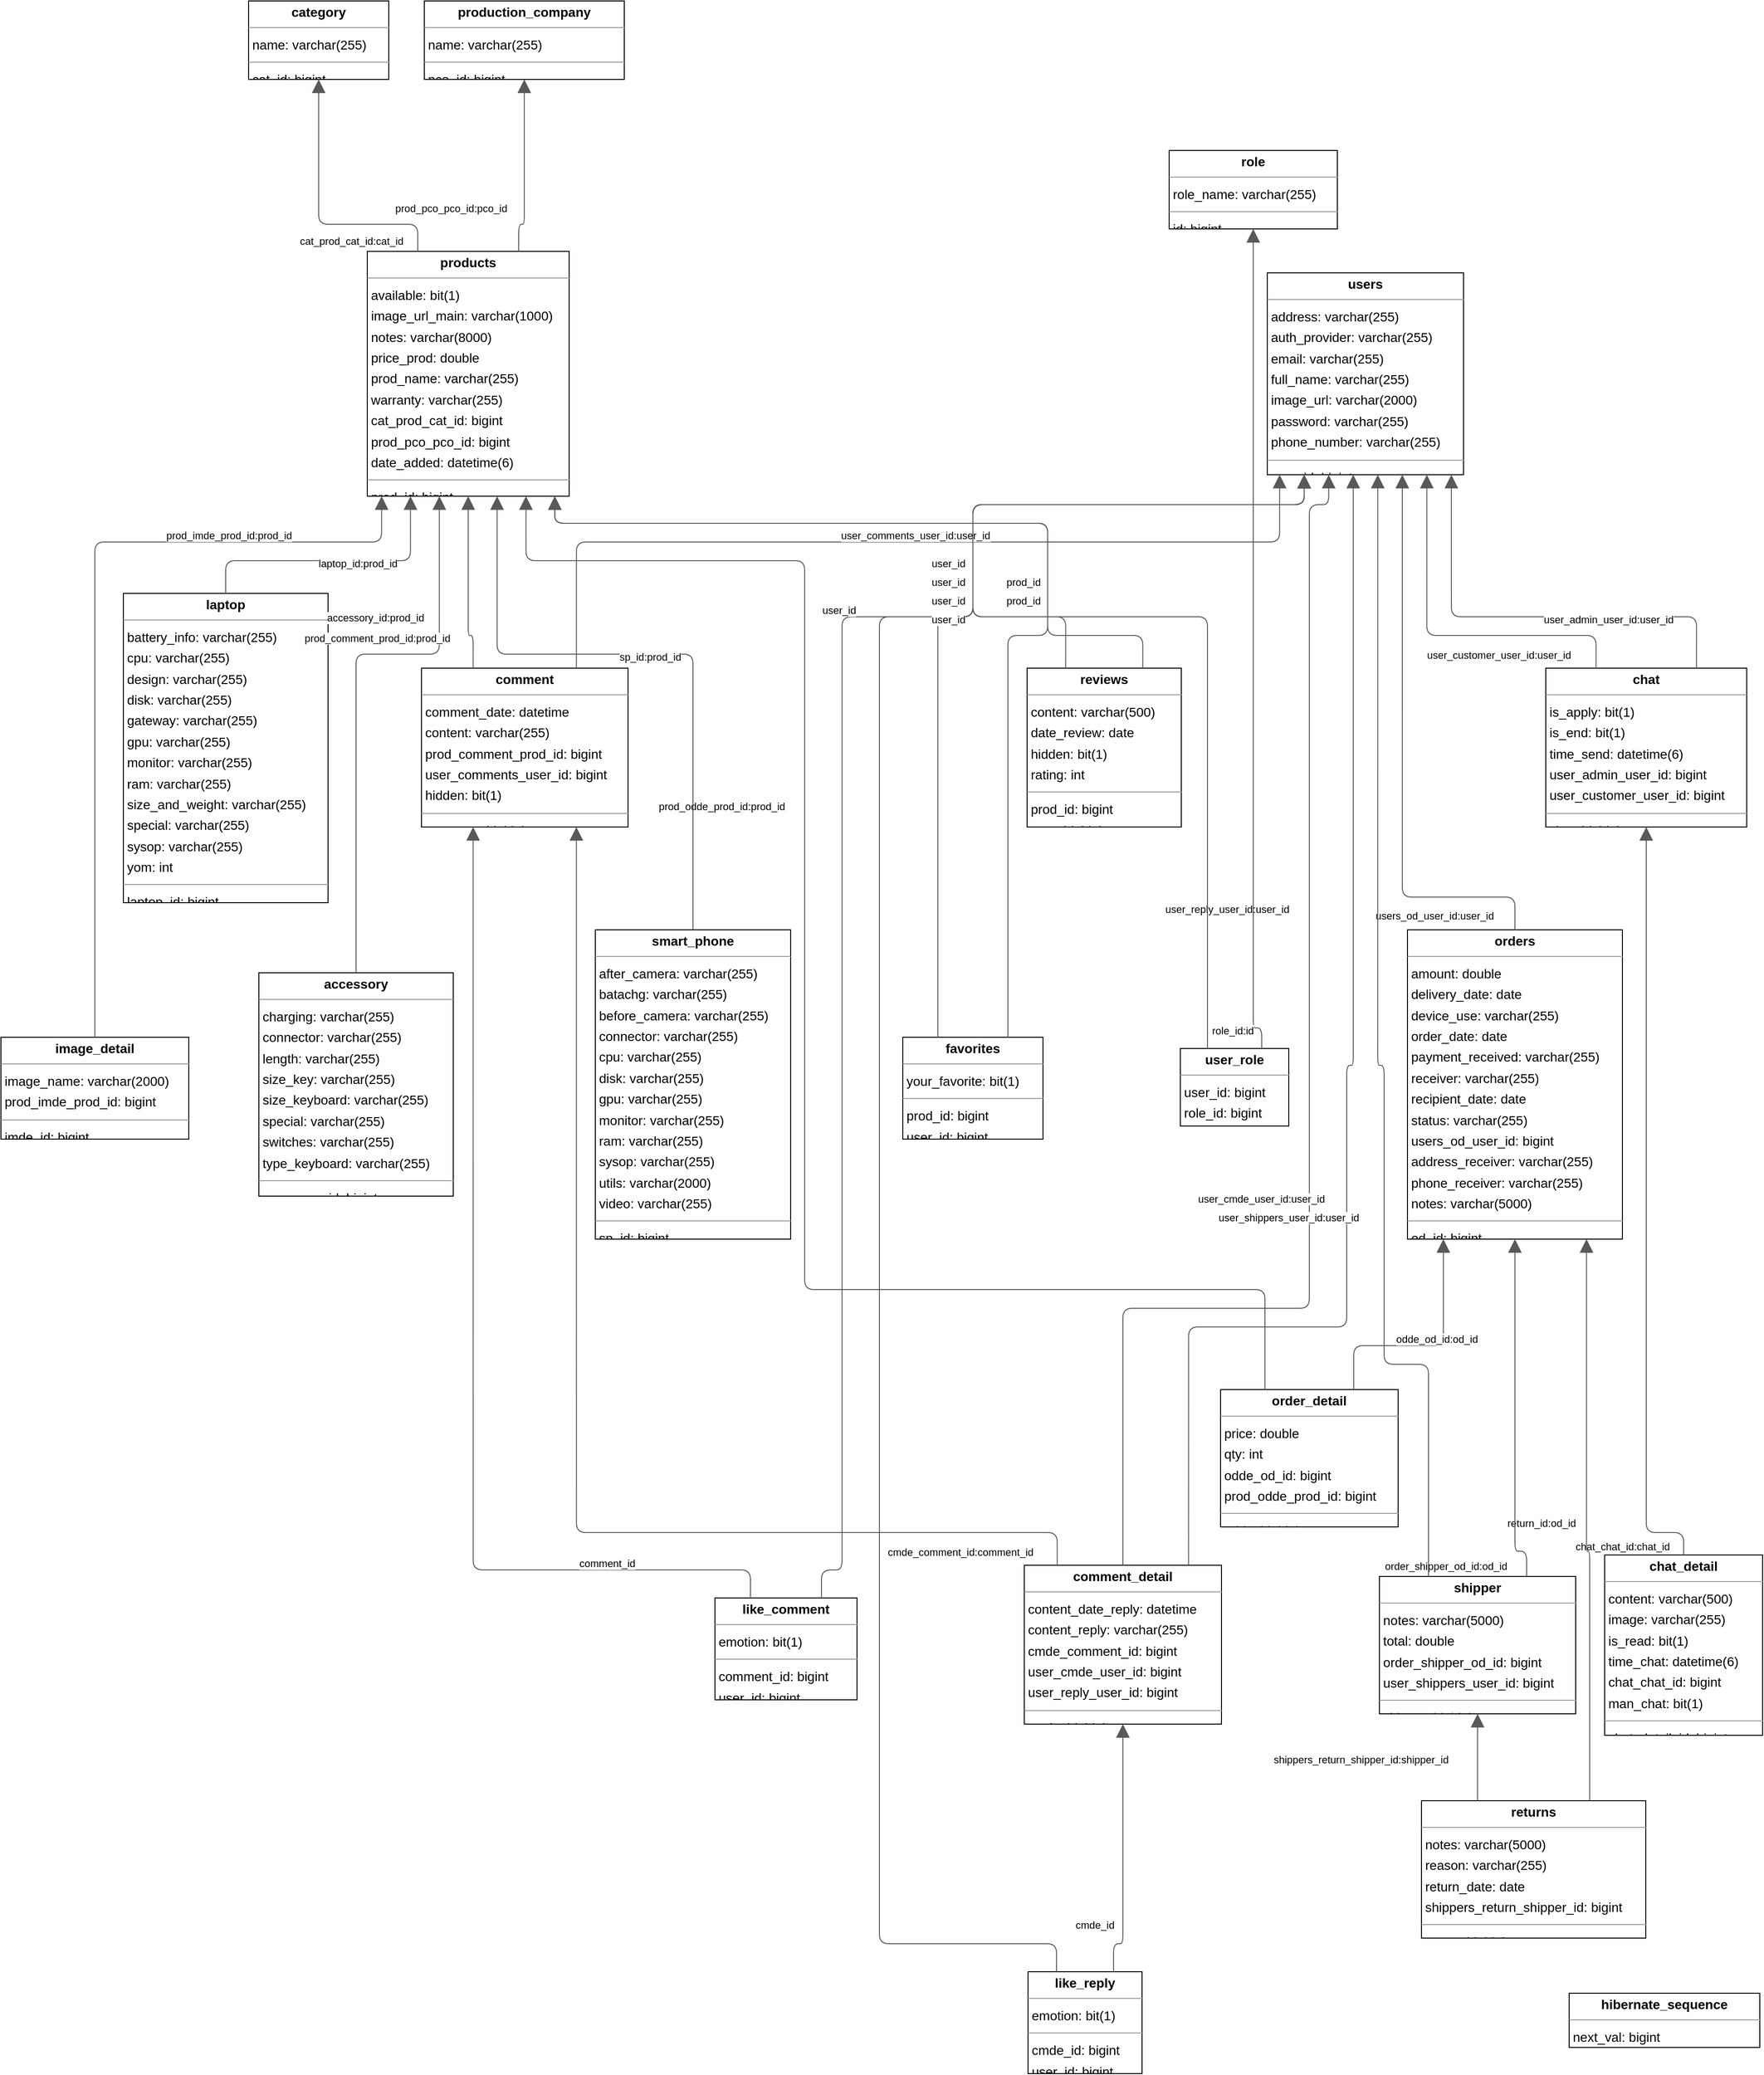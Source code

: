 <mxGraphModel dx="0" dy="0" grid="1" gridSize="10" guides="1" tooltips="1" connect="1" arrows="1" fold="1" page="0" pageScale="1" background="none" math="0" shadow="0">
  <root>
    <mxCell id="0" />
    <mxCell id="1" parent="0" />
    <mxCell id="node9" parent="1" vertex="1" value="&lt;p style=&quot;margin:0px;margin-top:4px;text-align:center;&quot;&gt;&lt;b&gt;accessory&lt;/b&gt;&lt;/p&gt;&lt;hr size=&quot;1&quot;/&gt;&lt;p style=&quot;margin:0 0 0 4px;line-height:1.6;&quot;&gt; charging: varchar(255)&lt;br/&gt; connector: varchar(255)&lt;br/&gt; length: varchar(255)&lt;br/&gt; size_key: varchar(255)&lt;br/&gt; size_keyboard: varchar(255)&lt;br/&gt; special: varchar(255)&lt;br/&gt; switches: varchar(255)&lt;br/&gt; type_keyboard: varchar(255)&lt;/p&gt;&lt;hr size=&quot;1&quot;/&gt;&lt;p style=&quot;margin:0 0 0 4px;line-height:1.6;&quot;&gt; accessory_id: bigint&lt;/p&gt;" style="verticalAlign=top;align=left;overflow=fill;fontSize=14;fontFamily=Helvetica;html=1;rounded=0;shadow=0;comic=0;labelBackgroundColor=none;strokeWidth=1;">
      <mxGeometry x="157" y="874" width="208" height="239" as="geometry" />
    </mxCell>
    <mxCell id="node10" parent="1" vertex="1" value="&lt;p style=&quot;margin:0px;margin-top:4px;text-align:center;&quot;&gt;&lt;b&gt;category&lt;/b&gt;&lt;/p&gt;&lt;hr size=&quot;1&quot;/&gt;&lt;p style=&quot;margin:0 0 0 4px;line-height:1.6;&quot;&gt; name: varchar(255)&lt;/p&gt;&lt;hr size=&quot;1&quot;/&gt;&lt;p style=&quot;margin:0 0 0 4px;line-height:1.6;&quot;&gt; cat_id: bigint&lt;/p&gt;" style="verticalAlign=top;align=left;overflow=fill;fontSize=14;fontFamily=Helvetica;html=1;rounded=0;shadow=0;comic=0;labelBackgroundColor=none;strokeWidth=1;">
      <mxGeometry x="146" y="-166" width="150" height="84" as="geometry" />
    </mxCell>
    <mxCell id="node7" parent="1" vertex="1" value="&lt;p style=&quot;margin:0px;margin-top:4px;text-align:center;&quot;&gt;&lt;b&gt;chat&lt;/b&gt;&lt;/p&gt;&lt;hr size=&quot;1&quot;/&gt;&lt;p style=&quot;margin:0 0 0 4px;line-height:1.6;&quot;&gt; is_apply: bit(1)&lt;br/&gt; is_end: bit(1)&lt;br/&gt; time_send: datetime(6)&lt;br/&gt; user_admin_user_id: bigint&lt;br/&gt; user_customer_user_id: bigint&lt;/p&gt;&lt;hr size=&quot;1&quot;/&gt;&lt;p style=&quot;margin:0 0 0 4px;line-height:1.6;&quot;&gt; chat_id: bigint&lt;/p&gt;" style="verticalAlign=top;align=left;overflow=fill;fontSize=14;fontFamily=Helvetica;html=1;rounded=0;shadow=0;comic=0;labelBackgroundColor=none;strokeWidth=1;">
      <mxGeometry x="1534" y="548" width="215" height="170" as="geometry" />
    </mxCell>
    <mxCell id="node0" parent="1" vertex="1" value="&lt;p style=&quot;margin:0px;margin-top:4px;text-align:center;&quot;&gt;&lt;b&gt;chat_detail&lt;/b&gt;&lt;/p&gt;&lt;hr size=&quot;1&quot;/&gt;&lt;p style=&quot;margin:0 0 0 4px;line-height:1.6;&quot;&gt; content: varchar(500)&lt;br/&gt; image: varchar(255)&lt;br/&gt; is_read: bit(1)&lt;br/&gt; time_chat: datetime(6)&lt;br/&gt; chat_chat_id: bigint&lt;br/&gt; man_chat: bit(1)&lt;/p&gt;&lt;hr size=&quot;1&quot;/&gt;&lt;p style=&quot;margin:0 0 0 4px;line-height:1.6;&quot;&gt; chat_detail_id: bigint&lt;/p&gt;" style="verticalAlign=top;align=left;overflow=fill;fontSize=14;fontFamily=Helvetica;html=1;rounded=0;shadow=0;comic=0;labelBackgroundColor=none;strokeWidth=1;">
      <mxGeometry x="1597" y="1497" width="169" height="193" as="geometry" />
    </mxCell>
    <mxCell id="node4" parent="1" vertex="1" value="&lt;p style=&quot;margin:0px;margin-top:4px;text-align:center;&quot;&gt;&lt;b&gt;comment&lt;/b&gt;&lt;/p&gt;&lt;hr size=&quot;1&quot;/&gt;&lt;p style=&quot;margin:0 0 0 4px;line-height:1.6;&quot;&gt; comment_date: datetime&lt;br/&gt; content: varchar(255)&lt;br/&gt; prod_comment_prod_id: bigint&lt;br/&gt; user_comments_user_id: bigint&lt;br/&gt; hidden: bit(1)&lt;/p&gt;&lt;hr size=&quot;1&quot;/&gt;&lt;p style=&quot;margin:0 0 0 4px;line-height:1.6;&quot;&gt; comment_id: bigint&lt;/p&gt;" style="verticalAlign=top;align=left;overflow=fill;fontSize=14;fontFamily=Helvetica;html=1;rounded=0;shadow=0;comic=0;labelBackgroundColor=none;strokeWidth=1;">
      <mxGeometry x="331" y="548" width="221" height="170" as="geometry" />
    </mxCell>
    <mxCell id="node6" parent="1" vertex="1" value="&lt;p style=&quot;margin:0px;margin-top:4px;text-align:center;&quot;&gt;&lt;b&gt;comment_detail&lt;/b&gt;&lt;/p&gt;&lt;hr size=&quot;1&quot;/&gt;&lt;p style=&quot;margin:0 0 0 4px;line-height:1.6;&quot;&gt; content_date_reply: datetime&lt;br/&gt; content_reply: varchar(255)&lt;br/&gt; cmde_comment_id: bigint&lt;br/&gt; user_cmde_user_id: bigint&lt;br/&gt; user_reply_user_id: bigint&lt;/p&gt;&lt;hr size=&quot;1&quot;/&gt;&lt;p style=&quot;margin:0 0 0 4px;line-height:1.6;&quot;&gt; cmde_id: bigint&lt;/p&gt;" style="verticalAlign=top;align=left;overflow=fill;fontSize=14;fontFamily=Helvetica;html=1;rounded=0;shadow=0;comic=0;labelBackgroundColor=none;strokeWidth=1;">
      <mxGeometry x="976" y="1508" width="211" height="170" as="geometry" />
    </mxCell>
    <mxCell id="node11" parent="1" vertex="1" value="&lt;p style=&quot;margin:0px;margin-top:4px;text-align:center;&quot;&gt;&lt;b&gt;favorites&lt;/b&gt;&lt;/p&gt;&lt;hr size=&quot;1&quot;/&gt;&lt;p style=&quot;margin:0 0 0 4px;line-height:1.6;&quot;&gt; your_favorite: bit(1)&lt;/p&gt;&lt;hr size=&quot;1&quot;/&gt;&lt;p style=&quot;margin:0 0 0 4px;line-height:1.6;&quot;&gt; prod_id: bigint&lt;br/&gt; user_id: bigint&lt;/p&gt;" style="verticalAlign=top;align=left;overflow=fill;fontSize=14;fontFamily=Helvetica;html=1;rounded=0;shadow=0;comic=0;labelBackgroundColor=none;strokeWidth=1;">
      <mxGeometry x="846" y="943" width="150" height="109" as="geometry" />
    </mxCell>
    <mxCell id="node22" parent="1" vertex="1" value="&lt;p style=&quot;margin:0px;margin-top:4px;text-align:center;&quot;&gt;&lt;b&gt;hibernate_sequence&lt;/b&gt;&lt;/p&gt;&lt;hr size=&quot;1&quot;/&gt;&lt;p style=&quot;margin:0 0 0 4px;line-height:1.6;&quot;&gt; next_val: bigint&lt;/p&gt;" style="verticalAlign=top;align=left;overflow=fill;fontSize=14;fontFamily=Helvetica;html=1;rounded=0;shadow=0;comic=0;labelBackgroundColor=none;strokeWidth=1;">
      <mxGeometry x="1559" y="1966" width="204" height="58" as="geometry" />
    </mxCell>
    <mxCell id="node18" parent="1" vertex="1" value="&lt;p style=&quot;margin:0px;margin-top:4px;text-align:center;&quot;&gt;&lt;b&gt;image_detail&lt;/b&gt;&lt;/p&gt;&lt;hr size=&quot;1&quot;/&gt;&lt;p style=&quot;margin:0 0 0 4px;line-height:1.6;&quot;&gt; image_name: varchar(2000)&lt;br/&gt; prod_imde_prod_id: bigint&lt;/p&gt;&lt;hr size=&quot;1&quot;/&gt;&lt;p style=&quot;margin:0 0 0 4px;line-height:1.6;&quot;&gt; imde_id: bigint&lt;/p&gt;" style="verticalAlign=top;align=left;overflow=fill;fontSize=14;fontFamily=Helvetica;html=1;rounded=0;shadow=0;comic=0;labelBackgroundColor=none;strokeWidth=1;">
      <mxGeometry x="-119" y="943" width="201" height="109" as="geometry" />
    </mxCell>
    <mxCell id="node20" parent="1" vertex="1" value="&lt;p style=&quot;margin:0px;margin-top:4px;text-align:center;&quot;&gt;&lt;b&gt;laptop&lt;/b&gt;&lt;/p&gt;&lt;hr size=&quot;1&quot;/&gt;&lt;p style=&quot;margin:0 0 0 4px;line-height:1.6;&quot;&gt; battery_info: varchar(255)&lt;br/&gt; cpu: varchar(255)&lt;br/&gt; design: varchar(255)&lt;br/&gt; disk: varchar(255)&lt;br/&gt; gateway: varchar(255)&lt;br/&gt; gpu: varchar(255)&lt;br/&gt; monitor: varchar(255)&lt;br/&gt; ram: varchar(255)&lt;br/&gt; size_and_weight: varchar(255)&lt;br/&gt; special: varchar(255)&lt;br/&gt; sysop: varchar(255)&lt;br/&gt; yom: int&lt;/p&gt;&lt;hr size=&quot;1&quot;/&gt;&lt;p style=&quot;margin:0 0 0 4px;line-height:1.6;&quot;&gt; laptop_id: bigint&lt;/p&gt;" style="verticalAlign=top;align=left;overflow=fill;fontSize=14;fontFamily=Helvetica;html=1;rounded=0;shadow=0;comic=0;labelBackgroundColor=none;strokeWidth=1;">
      <mxGeometry x="12" y="468" width="219" height="331" as="geometry" />
    </mxCell>
    <mxCell id="node12" parent="1" vertex="1" value="&lt;p style=&quot;margin:0px;margin-top:4px;text-align:center;&quot;&gt;&lt;b&gt;like_comment&lt;/b&gt;&lt;/p&gt;&lt;hr size=&quot;1&quot;/&gt;&lt;p style=&quot;margin:0 0 0 4px;line-height:1.6;&quot;&gt; emotion: bit(1)&lt;/p&gt;&lt;hr size=&quot;1&quot;/&gt;&lt;p style=&quot;margin:0 0 0 4px;line-height:1.6;&quot;&gt; comment_id: bigint&lt;br/&gt; user_id: bigint&lt;/p&gt;" style="verticalAlign=top;align=left;overflow=fill;fontSize=14;fontFamily=Helvetica;html=1;rounded=0;shadow=0;comic=0;labelBackgroundColor=none;strokeWidth=1;">
      <mxGeometry x="645" y="1543" width="152" height="109" as="geometry" />
    </mxCell>
    <mxCell id="node1" parent="1" vertex="1" value="&lt;p style=&quot;margin:0px;margin-top:4px;text-align:center;&quot;&gt;&lt;b&gt;like_reply&lt;/b&gt;&lt;/p&gt;&lt;hr size=&quot;1&quot;/&gt;&lt;p style=&quot;margin:0 0 0 4px;line-height:1.6;&quot;&gt; emotion: bit(1)&lt;/p&gt;&lt;hr size=&quot;1&quot;/&gt;&lt;p style=&quot;margin:0 0 0 4px;line-height:1.6;&quot;&gt; cmde_id: bigint&lt;br/&gt; user_id: bigint&lt;/p&gt;" style="verticalAlign=top;align=left;overflow=fill;fontSize=14;fontFamily=Helvetica;html=1;rounded=0;shadow=0;comic=0;labelBackgroundColor=none;strokeWidth=1;">
      <mxGeometry x="980" y="1943" width="122" height="109" as="geometry" />
    </mxCell>
    <mxCell id="node21" parent="1" vertex="1" value="&lt;p style=&quot;margin:0px;margin-top:4px;text-align:center;&quot;&gt;&lt;b&gt;order_detail&lt;/b&gt;&lt;/p&gt;&lt;hr size=&quot;1&quot;/&gt;&lt;p style=&quot;margin:0 0 0 4px;line-height:1.6;&quot;&gt; price: double&lt;br/&gt; qty: int&lt;br/&gt; odde_od_id: bigint&lt;br/&gt; prod_odde_prod_id: bigint&lt;/p&gt;&lt;hr size=&quot;1&quot;/&gt;&lt;p style=&quot;margin:0 0 0 4px;line-height:1.6;&quot;&gt; odde_id: bigint&lt;/p&gt;" style="verticalAlign=top;align=left;overflow=fill;fontSize=14;fontFamily=Helvetica;html=1;rounded=0;shadow=0;comic=0;labelBackgroundColor=none;strokeWidth=1;">
      <mxGeometry x="1186" y="1320" width="190" height="147" as="geometry" />
    </mxCell>
    <mxCell id="node3" parent="1" vertex="1" value="&lt;p style=&quot;margin:0px;margin-top:4px;text-align:center;&quot;&gt;&lt;b&gt;orders&lt;/b&gt;&lt;/p&gt;&lt;hr size=&quot;1&quot;/&gt;&lt;p style=&quot;margin:0 0 0 4px;line-height:1.6;&quot;&gt; amount: double&lt;br/&gt; delivery_date: date&lt;br/&gt; device_use: varchar(255)&lt;br/&gt; order_date: date&lt;br/&gt; payment_received: varchar(255)&lt;br/&gt; receiver: varchar(255)&lt;br/&gt; recipient_date: date&lt;br/&gt; status: varchar(255)&lt;br/&gt; users_od_user_id: bigint&lt;br/&gt; address_receiver: varchar(255)&lt;br/&gt; phone_receiver: varchar(255)&lt;br/&gt; notes: varchar(5000)&lt;/p&gt;&lt;hr size=&quot;1&quot;/&gt;&lt;p style=&quot;margin:0 0 0 4px;line-height:1.6;&quot;&gt; od_id: bigint&lt;/p&gt;" style="verticalAlign=top;align=left;overflow=fill;fontSize=14;fontFamily=Helvetica;html=1;rounded=0;shadow=0;comic=0;labelBackgroundColor=none;strokeWidth=1;">
      <mxGeometry x="1386" y="828" width="230" height="331" as="geometry" />
    </mxCell>
    <mxCell id="node19" parent="1" vertex="1" value="&lt;p style=&quot;margin:0px;margin-top:4px;text-align:center;&quot;&gt;&lt;b&gt;production_company&lt;/b&gt;&lt;/p&gt;&lt;hr size=&quot;1&quot;/&gt;&lt;p style=&quot;margin:0 0 0 4px;line-height:1.6;&quot;&gt; name: varchar(255)&lt;/p&gt;&lt;hr size=&quot;1&quot;/&gt;&lt;p style=&quot;margin:0 0 0 4px;line-height:1.6;&quot;&gt; pco_id: bigint&lt;/p&gt;" style="verticalAlign=top;align=left;overflow=fill;fontSize=14;fontFamily=Helvetica;html=1;rounded=0;shadow=0;comic=0;labelBackgroundColor=none;strokeWidth=1;">
      <mxGeometry x="334" y="-166" width="214" height="84" as="geometry" />
    </mxCell>
    <mxCell id="node14" parent="1" vertex="1" value="&lt;p style=&quot;margin:0px;margin-top:4px;text-align:center;&quot;&gt;&lt;b&gt;products&lt;/b&gt;&lt;/p&gt;&lt;hr size=&quot;1&quot;/&gt;&lt;p style=&quot;margin:0 0 0 4px;line-height:1.6;&quot;&gt; available: bit(1)&lt;br/&gt; image_url_main: varchar(1000)&lt;br/&gt; notes: varchar(8000)&lt;br/&gt; price_prod: double&lt;br/&gt; prod_name: varchar(255)&lt;br/&gt; warranty: varchar(255)&lt;br/&gt; cat_prod_cat_id: bigint&lt;br/&gt; prod_pco_pco_id: bigint&lt;br/&gt; date_added: datetime(6)&lt;/p&gt;&lt;hr size=&quot;1&quot;/&gt;&lt;p style=&quot;margin:0 0 0 4px;line-height:1.6;&quot;&gt; prod_id: bigint&lt;/p&gt;" style="verticalAlign=top;align=left;overflow=fill;fontSize=14;fontFamily=Helvetica;html=1;rounded=0;shadow=0;comic=0;labelBackgroundColor=none;strokeWidth=1;">
      <mxGeometry x="273" y="102" width="216" height="262" as="geometry" />
    </mxCell>
    <mxCell id="node13" parent="1" vertex="1" value="&lt;p style=&quot;margin:0px;margin-top:4px;text-align:center;&quot;&gt;&lt;b&gt;returns&lt;/b&gt;&lt;/p&gt;&lt;hr size=&quot;1&quot;/&gt;&lt;p style=&quot;margin:0 0 0 4px;line-height:1.6;&quot;&gt; notes: varchar(5000)&lt;br/&gt; reason: varchar(255)&lt;br/&gt; return_date: date&lt;br/&gt; shippers_return_shipper_id: bigint&lt;/p&gt;&lt;hr size=&quot;1&quot;/&gt;&lt;p style=&quot;margin:0 0 0 4px;line-height:1.6;&quot;&gt; return_id: bigint&lt;/p&gt;" style="verticalAlign=top;align=left;overflow=fill;fontSize=14;fontFamily=Helvetica;html=1;rounded=0;shadow=0;comic=0;labelBackgroundColor=none;strokeWidth=1;">
      <mxGeometry x="1401" y="1760" width="240" height="147" as="geometry" />
    </mxCell>
    <mxCell id="node17" parent="1" vertex="1" value="&lt;p style=&quot;margin:0px;margin-top:4px;text-align:center;&quot;&gt;&lt;b&gt;reviews&lt;/b&gt;&lt;/p&gt;&lt;hr size=&quot;1&quot;/&gt;&lt;p style=&quot;margin:0 0 0 4px;line-height:1.6;&quot;&gt; content: varchar(500)&lt;br/&gt; date_review: date&lt;br/&gt; hidden: bit(1)&lt;br/&gt; rating: int&lt;/p&gt;&lt;hr size=&quot;1&quot;/&gt;&lt;p style=&quot;margin:0 0 0 4px;line-height:1.6;&quot;&gt; prod_id: bigint&lt;br/&gt; user_id: bigint&lt;/p&gt;" style="verticalAlign=top;align=left;overflow=fill;fontSize=14;fontFamily=Helvetica;html=1;rounded=0;shadow=0;comic=0;labelBackgroundColor=none;strokeWidth=1;">
      <mxGeometry x="979" y="548" width="165" height="170" as="geometry" />
    </mxCell>
    <mxCell id="node5" parent="1" vertex="1" value="&lt;p style=&quot;margin:0px;margin-top:4px;text-align:center;&quot;&gt;&lt;b&gt;role&lt;/b&gt;&lt;/p&gt;&lt;hr size=&quot;1&quot;/&gt;&lt;p style=&quot;margin:0 0 0 4px;line-height:1.6;&quot;&gt; role_name: varchar(255)&lt;/p&gt;&lt;hr size=&quot;1&quot;/&gt;&lt;p style=&quot;margin:0 0 0 4px;line-height:1.6;&quot;&gt; id: bigint&lt;/p&gt;" style="verticalAlign=top;align=left;overflow=fill;fontSize=14;fontFamily=Helvetica;html=1;rounded=0;shadow=0;comic=0;labelBackgroundColor=none;strokeWidth=1;">
      <mxGeometry x="1131" y="-6" width="180" height="84" as="geometry" />
    </mxCell>
    <mxCell id="node2" parent="1" vertex="1" value="&lt;p style=&quot;margin:0px;margin-top:4px;text-align:center;&quot;&gt;&lt;b&gt;shipper&lt;/b&gt;&lt;/p&gt;&lt;hr size=&quot;1&quot;/&gt;&lt;p style=&quot;margin:0 0 0 4px;line-height:1.6;&quot;&gt; notes: varchar(5000)&lt;br/&gt; total: double&lt;br/&gt; order_shipper_od_id: bigint&lt;br/&gt; user_shippers_user_id: bigint&lt;/p&gt;&lt;hr size=&quot;1&quot;/&gt;&lt;p style=&quot;margin:0 0 0 4px;line-height:1.6;&quot;&gt; shipper_id: bigint&lt;/p&gt;" style="verticalAlign=top;align=left;overflow=fill;fontSize=14;fontFamily=Helvetica;html=1;rounded=0;shadow=0;comic=0;labelBackgroundColor=none;strokeWidth=1;">
      <mxGeometry x="1356" y="1520" width="210" height="147" as="geometry" />
    </mxCell>
    <mxCell id="node8" parent="1" vertex="1" value="&lt;p style=&quot;margin:0px;margin-top:4px;text-align:center;&quot;&gt;&lt;b&gt;smart_phone&lt;/b&gt;&lt;/p&gt;&lt;hr size=&quot;1&quot;/&gt;&lt;p style=&quot;margin:0 0 0 4px;line-height:1.6;&quot;&gt; after_camera: varchar(255)&lt;br/&gt; batachg: varchar(255)&lt;br/&gt; before_camera: varchar(255)&lt;br/&gt; connector: varchar(255)&lt;br/&gt; cpu: varchar(255)&lt;br/&gt; disk: varchar(255)&lt;br/&gt; gpu: varchar(255)&lt;br/&gt; monitor: varchar(255)&lt;br/&gt; ram: varchar(255)&lt;br/&gt; sysop: varchar(255)&lt;br/&gt; utils: varchar(2000)&lt;br/&gt; video: varchar(255)&lt;/p&gt;&lt;hr size=&quot;1&quot;/&gt;&lt;p style=&quot;margin:0 0 0 4px;line-height:1.6;&quot;&gt; sp_id: bigint&lt;/p&gt;" style="verticalAlign=top;align=left;overflow=fill;fontSize=14;fontFamily=Helvetica;html=1;rounded=0;shadow=0;comic=0;labelBackgroundColor=none;strokeWidth=1;">
      <mxGeometry x="517" y="828" width="209" height="331" as="geometry" />
    </mxCell>
    <mxCell id="node16" parent="1" vertex="1" value="&lt;p style=&quot;margin:0px;margin-top:4px;text-align:center;&quot;&gt;&lt;b&gt;user_role&lt;/b&gt;&lt;/p&gt;&lt;hr size=&quot;1&quot;/&gt;&lt;p style=&quot;margin:0 0 0 4px;line-height:1.6;&quot;&gt; user_id: bigint&lt;br/&gt; role_id: bigint&lt;/p&gt;" style="verticalAlign=top;align=left;overflow=fill;fontSize=14;fontFamily=Helvetica;html=1;rounded=0;shadow=0;comic=0;labelBackgroundColor=none;strokeWidth=1;">
      <mxGeometry x="1143" y="955" width="116" height="83" as="geometry" />
    </mxCell>
    <mxCell id="node15" parent="1" vertex="1" value="&lt;p style=&quot;margin:0px;margin-top:4px;text-align:center;&quot;&gt;&lt;b&gt;users&lt;/b&gt;&lt;/p&gt;&lt;hr size=&quot;1&quot;/&gt;&lt;p style=&quot;margin:0 0 0 4px;line-height:1.6;&quot;&gt; address: varchar(255)&lt;br/&gt; auth_provider: varchar(255)&lt;br/&gt; email: varchar(255)&lt;br/&gt; full_name: varchar(255)&lt;br/&gt; image_url: varchar(2000)&lt;br/&gt; password: varchar(255)&lt;br/&gt; phone_number: varchar(255)&lt;/p&gt;&lt;hr size=&quot;1&quot;/&gt;&lt;p style=&quot;margin:0 0 0 4px;line-height:1.6;&quot;&gt; user_id: bigint&lt;/p&gt;" style="verticalAlign=top;align=left;overflow=fill;fontSize=14;fontFamily=Helvetica;html=1;rounded=0;shadow=0;comic=0;labelBackgroundColor=none;strokeWidth=1;">
      <mxGeometry x="1236" y="125" width="210" height="216" as="geometry" />
    </mxCell>
    <mxCell id="edge7" edge="1" value="" parent="1" source="node9" target="node14" style="html=1;rounded=1;edgeStyle=orthogonalEdgeStyle;dashed=0;startArrow=none;endArrow=block;endSize=12;strokeColor=#595959;exitX=0.500;exitY=0.000;exitDx=0;exitDy=0;entryX=0.357;entryY=1.000;entryDx=0;entryDy=0;">
      <mxGeometry width="50" height="50" relative="1" as="geometry">
        <Array as="points">
          <mxPoint x="261" y="533" />
          <mxPoint x="350" y="533" />
        </Array>
      </mxGeometry>
    </mxCell>
    <mxCell id="label44" parent="edge7" vertex="1" connectable="0" value="accessory_id:prod_id" style="edgeLabel;resizable=0;html=1;align=left;verticalAlign=top;strokeColor=default;">
      <mxGeometry x="228" y="481" as="geometry" />
    </mxCell>
    <mxCell id="edge8" edge="1" value="" parent="1" source="node7" target="node15" style="html=1;rounded=1;edgeStyle=orthogonalEdgeStyle;dashed=0;startArrow=none;endArrow=block;endSize=12;strokeColor=#595959;exitX=0.750;exitY=0.000;exitDx=0;exitDy=0;entryX=0.938;entryY=1.000;entryDx=0;entryDy=0;">
      <mxGeometry width="50" height="50" relative="1" as="geometry">
        <Array as="points">
          <mxPoint x="1695" y="493" />
          <mxPoint x="1433" y="493" />
        </Array>
      </mxGeometry>
    </mxCell>
    <mxCell id="label50" parent="edge8" vertex="1" connectable="0" value="user_admin_user_id:user_id" style="edgeLabel;resizable=0;html=1;align=left;verticalAlign=top;strokeColor=default;">
      <mxGeometry x="1530" y="483" as="geometry" />
    </mxCell>
    <mxCell id="edge16" edge="1" value="" parent="1" source="node7" target="node15" style="html=1;rounded=1;edgeStyle=orthogonalEdgeStyle;dashed=0;startArrow=none;endArrow=block;endSize=12;strokeColor=#595959;exitX=0.250;exitY=0.000;exitDx=0;exitDy=0;entryX=0.813;entryY=1.000;entryDx=0;entryDy=0;">
      <mxGeometry width="50" height="50" relative="1" as="geometry">
        <Array as="points">
          <mxPoint x="1587" y="513" />
          <mxPoint x="1407" y="513" />
        </Array>
      </mxGeometry>
    </mxCell>
    <mxCell id="label98" parent="edge16" vertex="1" connectable="0" value="user_customer_user_id:user_id" style="edgeLabel;resizable=0;html=1;align=left;verticalAlign=top;strokeColor=default;">
      <mxGeometry x="1405" y="521" as="geometry" />
    </mxCell>
    <mxCell id="edge4" edge="1" value="" parent="1" source="node0" target="node7" style="html=1;rounded=1;edgeStyle=orthogonalEdgeStyle;dashed=0;startArrow=none;endArrow=block;endSize=12;strokeColor=#595959;exitX=0.500;exitY=0.000;exitDx=0;exitDy=0;entryX=0.500;entryY=1.000;entryDx=0;entryDy=0;">
      <mxGeometry width="50" height="50" relative="1" as="geometry">
        <Array as="points">
          <mxPoint x="1681" y="1473" />
          <mxPoint x="1641" y="1473" />
        </Array>
      </mxGeometry>
    </mxCell>
    <mxCell id="label26" parent="edge4" vertex="1" connectable="0" value="chat_chat_id:chat_id" style="edgeLabel;resizable=0;html=1;align=left;verticalAlign=top;strokeColor=default;">
      <mxGeometry x="1564" y="1475" as="geometry" />
    </mxCell>
    <mxCell id="edge28" edge="1" value="" parent="1" source="node4" target="node14" style="html=1;rounded=1;edgeStyle=orthogonalEdgeStyle;dashed=0;startArrow=none;endArrow=block;endSize=12;strokeColor=#595959;exitX=0.250;exitY=0.000;exitDx=0;exitDy=0;entryX=0.500;entryY=1.000;entryDx=0;entryDy=0;">
      <mxGeometry width="50" height="50" relative="1" as="geometry">
        <Array as="points">
          <mxPoint x="386" y="513" />
          <mxPoint x="381" y="513" />
        </Array>
      </mxGeometry>
    </mxCell>
    <mxCell id="label170" parent="edge28" vertex="1" connectable="0" value="prod_comment_prod_id:prod_id" style="edgeLabel;resizable=0;html=1;align=left;verticalAlign=top;strokeColor=default;">
      <mxGeometry x="204" y="503" as="geometry" />
    </mxCell>
    <mxCell id="edge26" edge="1" value="" parent="1" source="node4" target="node15" style="html=1;rounded=1;edgeStyle=orthogonalEdgeStyle;dashed=0;startArrow=none;endArrow=block;endSize=12;strokeColor=#595959;exitX=0.750;exitY=0.000;exitDx=0;exitDy=0;entryX=0.063;entryY=1.000;entryDx=0;entryDy=0;">
      <mxGeometry width="50" height="50" relative="1" as="geometry">
        <Array as="points">
          <mxPoint x="496" y="413" />
          <mxPoint x="1249" y="413" />
        </Array>
      </mxGeometry>
    </mxCell>
    <mxCell id="label158" parent="edge26" vertex="1" connectable="0" value="user_comments_user_id:user_id" style="edgeLabel;resizable=0;html=1;align=left;verticalAlign=top;strokeColor=default;">
      <mxGeometry x="778" y="393" as="geometry" />
    </mxCell>
    <mxCell id="edge0" edge="1" value="" parent="1" source="node6" target="node4" style="html=1;rounded=1;edgeStyle=orthogonalEdgeStyle;dashed=0;startArrow=none;endArrow=block;endSize=12;strokeColor=#595959;exitX=0.167;exitY=0.000;exitDx=0;exitDy=0;entryX=0.750;entryY=1.000;entryDx=0;entryDy=0;">
      <mxGeometry width="50" height="50" relative="1" as="geometry">
        <Array as="points">
          <mxPoint x="1011" y="1473" />
          <mxPoint x="496" y="1473" />
        </Array>
      </mxGeometry>
    </mxCell>
    <mxCell id="label2" parent="edge0" vertex="1" connectable="0" value="cmde_comment_id:comment_id" style="edgeLabel;resizable=0;html=1;align=left;verticalAlign=top;strokeColor=default;">
      <mxGeometry x="828" y="1481" as="geometry" />
    </mxCell>
    <mxCell id="edge21" edge="1" value="" parent="1" source="node6" target="node15" style="html=1;rounded=1;edgeStyle=orthogonalEdgeStyle;dashed=0;startArrow=none;endArrow=block;endSize=12;strokeColor=#595959;exitX=0.500;exitY=0.000;exitDx=0;exitDy=0;entryX=0.313;entryY=1.000;entryDx=0;entryDy=0;">
      <mxGeometry width="50" height="50" relative="1" as="geometry">
        <Array as="points">
          <mxPoint x="1081" y="1233" />
          <mxPoint x="1281" y="1233" />
          <mxPoint x="1281" y="373" />
          <mxPoint x="1302" y="373" />
        </Array>
      </mxGeometry>
    </mxCell>
    <mxCell id="label128" parent="edge21" vertex="1" connectable="0" value="user_reply_user_id:user_id" style="edgeLabel;resizable=0;html=1;align=left;verticalAlign=top;strokeColor=default;">
      <mxGeometry x="1125" y="793" as="geometry" />
    </mxCell>
    <mxCell id="edge27" edge="1" value="" parent="1" source="node6" target="node15" style="html=1;rounded=1;edgeStyle=orthogonalEdgeStyle;dashed=0;startArrow=none;endArrow=block;endSize=12;strokeColor=#595959;exitX=0.833;exitY=0.000;exitDx=0;exitDy=0;entryX=0.438;entryY=1.000;entryDx=0;entryDy=0;">
      <mxGeometry width="50" height="50" relative="1" as="geometry">
        <Array as="points">
          <mxPoint x="1151" y="1253" />
          <mxPoint x="1321" y="1253" />
          <mxPoint x="1321" y="973" />
          <mxPoint x="1328" y="973" />
        </Array>
      </mxGeometry>
    </mxCell>
    <mxCell id="label164" parent="edge27" vertex="1" connectable="0" value="user_cmde_user_id:user_id" style="edgeLabel;resizable=0;html=1;align=left;verticalAlign=top;strokeColor=default;">
      <mxGeometry x="1160" y="1103" as="geometry" />
    </mxCell>
    <mxCell id="edge15" edge="1" value="" parent="1" source="node11" target="node14" style="html=1;rounded=1;edgeStyle=orthogonalEdgeStyle;dashed=0;startArrow=none;endArrow=block;endSize=12;strokeColor=#595959;exitX=0.750;exitY=0.000;exitDx=0;exitDy=0;entryX=0.929;entryY=1.000;entryDx=0;entryDy=0;">
      <mxGeometry width="50" height="50" relative="1" as="geometry">
        <Array as="points">
          <mxPoint x="959" y="513" />
          <mxPoint x="1001" y="513" />
          <mxPoint x="1001" y="393" />
          <mxPoint x="474" y="393" />
        </Array>
      </mxGeometry>
    </mxCell>
    <mxCell id="label92" parent="edge15" vertex="1" connectable="0" value="prod_id" style="edgeLabel;resizable=0;html=1;align=left;verticalAlign=top;strokeColor=default;">
      <mxGeometry x="955" y="463" as="geometry" />
    </mxCell>
    <mxCell id="edge13" edge="1" value="" parent="1" source="node11" target="node15" style="html=1;rounded=1;edgeStyle=orthogonalEdgeStyle;dashed=0;startArrow=none;endArrow=block;endSize=12;strokeColor=#595959;exitX=0.250;exitY=0.000;exitDx=0;exitDy=0;entryX=0.188;entryY=1.000;entryDx=0;entryDy=0;">
      <mxGeometry width="50" height="50" relative="1" as="geometry">
        <Array as="points">
          <mxPoint x="884" y="493" />
          <mxPoint x="921" y="493" />
          <mxPoint x="921" y="373" />
          <mxPoint x="1275" y="373" />
        </Array>
      </mxGeometry>
    </mxCell>
    <mxCell id="label80" parent="edge13" vertex="1" connectable="0" value="user_id" style="edgeLabel;resizable=0;html=1;align=left;verticalAlign=top;strokeColor=default;">
      <mxGeometry x="875" y="443" as="geometry" />
    </mxCell>
    <mxCell id="edge18" edge="1" value="" parent="1" source="node18" target="node14" style="html=1;rounded=1;edgeStyle=orthogonalEdgeStyle;dashed=0;startArrow=none;endArrow=block;endSize=12;strokeColor=#595959;exitX=0.500;exitY=0.000;exitDx=0;exitDy=0;entryX=0.071;entryY=1.000;entryDx=0;entryDy=0;">
      <mxGeometry width="50" height="50" relative="1" as="geometry">
        <Array as="points">
          <mxPoint x="-19" y="413" />
          <mxPoint x="288" y="413" />
        </Array>
      </mxGeometry>
    </mxCell>
    <mxCell id="label110" parent="edge18" vertex="1" connectable="0" value="prod_imde_prod_id:prod_id" style="edgeLabel;resizable=0;html=1;align=left;verticalAlign=top;strokeColor=default;">
      <mxGeometry x="56" y="393" as="geometry" />
    </mxCell>
    <mxCell id="edge6" edge="1" value="" parent="1" source="node20" target="node14" style="html=1;rounded=1;edgeStyle=orthogonalEdgeStyle;dashed=0;startArrow=none;endArrow=block;endSize=12;strokeColor=#595959;exitX=0.500;exitY=0.000;exitDx=0;exitDy=0;entryX=0.214;entryY=1.000;entryDx=0;entryDy=0;">
      <mxGeometry width="50" height="50" relative="1" as="geometry">
        <Array as="points">
          <mxPoint x="121" y="433" />
          <mxPoint x="319" y="433" />
        </Array>
      </mxGeometry>
    </mxCell>
    <mxCell id="label38" parent="edge6" vertex="1" connectable="0" value="laptop_id:prod_id" style="edgeLabel;resizable=0;html=1;align=left;verticalAlign=top;strokeColor=default;">
      <mxGeometry x="219" y="423" as="geometry" />
    </mxCell>
    <mxCell id="edge30" edge="1" value="" parent="1" source="node12" target="node4" style="html=1;rounded=1;edgeStyle=orthogonalEdgeStyle;dashed=0;startArrow=none;endArrow=block;endSize=12;strokeColor=#595959;exitX=0.250;exitY=0.000;exitDx=0;exitDy=0;entryX=0.250;entryY=1.000;entryDx=0;entryDy=0;">
      <mxGeometry width="50" height="50" relative="1" as="geometry">
        <Array as="points">
          <mxPoint x="683" y="1513" />
          <mxPoint x="386" y="1513" />
        </Array>
      </mxGeometry>
    </mxCell>
    <mxCell id="label182" parent="edge30" vertex="1" connectable="0" value="comment_id" style="edgeLabel;resizable=0;html=1;align=left;verticalAlign=top;strokeColor=default;">
      <mxGeometry x="498" y="1493" as="geometry" />
    </mxCell>
    <mxCell id="edge20" edge="1" value="" parent="1" source="node12" target="node15" style="html=1;rounded=1;edgeStyle=orthogonalEdgeStyle;dashed=0;startArrow=none;endArrow=block;endSize=12;strokeColor=#595959;exitX=0.750;exitY=0.000;exitDx=0;exitDy=0;entryX=0.188;entryY=1.000;entryDx=0;entryDy=0;">
      <mxGeometry width="50" height="50" relative="1" as="geometry">
        <Array as="points">
          <mxPoint x="759" y="1513" />
          <mxPoint x="781" y="1513" />
          <mxPoint x="781" y="493" />
          <mxPoint x="921" y="493" />
          <mxPoint x="921" y="373" />
          <mxPoint x="1275" y="373" />
        </Array>
      </mxGeometry>
    </mxCell>
    <mxCell id="label122" parent="edge20" vertex="1" connectable="0" value="user_id" style="edgeLabel;resizable=0;html=1;align=left;verticalAlign=top;strokeColor=default;">
      <mxGeometry x="758" y="473" as="geometry" />
    </mxCell>
    <mxCell id="edge10" edge="1" value="" parent="1" source="node1" target="node6" style="html=1;rounded=1;edgeStyle=orthogonalEdgeStyle;dashed=0;startArrow=none;endArrow=block;endSize=12;strokeColor=#595959;exitX=0.750;exitY=0.000;exitDx=0;exitDy=0;entryX=0.500;entryY=1.000;entryDx=0;entryDy=0;">
      <mxGeometry width="50" height="50" relative="1" as="geometry">
        <Array as="points">
          <mxPoint x="1072" y="1913" />
          <mxPoint x="1081" y="1913" />
        </Array>
      </mxGeometry>
    </mxCell>
    <mxCell id="label62" parent="edge10" vertex="1" connectable="0" value="cmde_id" style="edgeLabel;resizable=0;html=1;align=left;verticalAlign=top;strokeColor=default;">
      <mxGeometry x="1029" y="1880" as="geometry" />
    </mxCell>
    <mxCell id="edge9" edge="1" value="" parent="1" source="node1" target="node15" style="html=1;rounded=1;edgeStyle=orthogonalEdgeStyle;dashed=0;startArrow=none;endArrow=block;endSize=12;strokeColor=#595959;exitX=0.250;exitY=0.000;exitDx=0;exitDy=0;entryX=0.188;entryY=1.000;entryDx=0;entryDy=0;">
      <mxGeometry width="50" height="50" relative="1" as="geometry">
        <Array as="points">
          <mxPoint x="1011" y="1913" />
          <mxPoint x="821" y="1913" />
          <mxPoint x="821" y="493" />
          <mxPoint x="921" y="493" />
          <mxPoint x="921" y="373" />
          <mxPoint x="1275" y="373" />
        </Array>
      </mxGeometry>
    </mxCell>
    <mxCell id="label56" parent="edge9" vertex="1" connectable="0" value="user_id" style="edgeLabel;resizable=0;html=1;align=left;verticalAlign=top;strokeColor=default;">
      <mxGeometry x="875" y="483" as="geometry" />
    </mxCell>
    <mxCell id="edge11" edge="1" value="" parent="1" source="node21" target="node3" style="html=1;rounded=1;edgeStyle=orthogonalEdgeStyle;dashed=0;startArrow=none;endArrow=block;endSize=12;strokeColor=#595959;exitX=0.750;exitY=0.000;exitDx=0;exitDy=0;entryX=0.167;entryY=1.000;entryDx=0;entryDy=0;">
      <mxGeometry width="50" height="50" relative="1" as="geometry">
        <Array as="points">
          <mxPoint x="1329" y="1273" />
          <mxPoint x="1424" y="1273" />
        </Array>
      </mxGeometry>
    </mxCell>
    <mxCell id="label68" parent="edge11" vertex="1" connectable="0" value="odde_od_id:od_id" style="edgeLabel;resizable=0;html=1;align=left;verticalAlign=top;strokeColor=default;">
      <mxGeometry x="1372" y="1253" as="geometry" />
    </mxCell>
    <mxCell id="edge17" edge="1" value="" parent="1" source="node21" target="node14" style="html=1;rounded=1;edgeStyle=orthogonalEdgeStyle;dashed=0;startArrow=none;endArrow=block;endSize=12;strokeColor=#595959;exitX=0.250;exitY=0.000;exitDx=0;exitDy=0;entryX=0.786;entryY=1.000;entryDx=0;entryDy=0;">
      <mxGeometry width="50" height="50" relative="1" as="geometry">
        <Array as="points">
          <mxPoint x="1234" y="1213" />
          <mxPoint x="741" y="1213" />
          <mxPoint x="741" y="433" />
          <mxPoint x="443" y="433" />
        </Array>
      </mxGeometry>
    </mxCell>
    <mxCell id="label104" parent="edge17" vertex="1" connectable="0" value="prod_odde_prod_id:prod_id" style="edgeLabel;resizable=0;html=1;align=left;verticalAlign=top;strokeColor=default;">
      <mxGeometry x="583" y="683" as="geometry" />
    </mxCell>
    <mxCell id="edge24" edge="1" value="" parent="1" source="node3" target="node15" style="html=1;rounded=1;edgeStyle=orthogonalEdgeStyle;dashed=0;startArrow=none;endArrow=block;endSize=12;strokeColor=#595959;exitX=0.500;exitY=0.000;exitDx=0;exitDy=0;entryX=0.688;entryY=1.000;entryDx=0;entryDy=0;">
      <mxGeometry width="50" height="50" relative="1" as="geometry">
        <Array as="points">
          <mxPoint x="1501" y="793" />
          <mxPoint x="1380" y="793" />
        </Array>
      </mxGeometry>
    </mxCell>
    <mxCell id="label146" parent="edge24" vertex="1" connectable="0" value="users_od_user_id:user_id" style="edgeLabel;resizable=0;html=1;align=left;verticalAlign=top;strokeColor=default;">
      <mxGeometry x="1350" y="800" as="geometry" />
    </mxCell>
    <mxCell id="edge22" edge="1" value="" parent="1" source="node14" target="node10" style="html=1;rounded=1;edgeStyle=orthogonalEdgeStyle;dashed=0;startArrow=none;endArrow=block;endSize=12;strokeColor=#595959;exitX=0.250;exitY=0.000;exitDx=0;exitDy=0;entryX=0.500;entryY=1.001;entryDx=0;entryDy=0;">
      <mxGeometry width="50" height="50" relative="1" as="geometry">
        <Array as="points">
          <mxPoint x="327" y="73" />
          <mxPoint x="221" y="73" />
        </Array>
      </mxGeometry>
    </mxCell>
    <mxCell id="label134" parent="edge22" vertex="1" connectable="0" value="cat_prod_cat_id:cat_id" style="edgeLabel;resizable=0;html=1;align=left;verticalAlign=top;strokeColor=default;">
      <mxGeometry x="199" y="78" as="geometry" />
    </mxCell>
    <mxCell id="edge5" edge="1" value="" parent="1" source="node14" target="node19" style="html=1;rounded=1;edgeStyle=orthogonalEdgeStyle;dashed=0;startArrow=none;endArrow=block;endSize=12;strokeColor=#595959;exitX=0.750;exitY=0.000;exitDx=0;exitDy=0;entryX=0.500;entryY=1.001;entryDx=0;entryDy=0;">
      <mxGeometry width="50" height="50" relative="1" as="geometry">
        <Array as="points">
          <mxPoint x="435" y="73" />
          <mxPoint x="441" y="73" />
        </Array>
      </mxGeometry>
    </mxCell>
    <mxCell id="label32" parent="edge5" vertex="1" connectable="0" value="prod_pco_pco_id:pco_id" style="edgeLabel;resizable=0;html=1;align=left;verticalAlign=top;strokeColor=default;">
      <mxGeometry x="301" y="43" as="geometry" />
    </mxCell>
    <mxCell id="edge3" edge="1" value="" parent="1" source="node13" target="node3" style="html=1;rounded=1;edgeStyle=orthogonalEdgeStyle;dashed=0;startArrow=none;endArrow=block;endSize=12;strokeColor=#595959;exitX=0.750;exitY=0.000;exitDx=0;exitDy=0;entryX=0.833;entryY=1.000;entryDx=0;entryDy=0;">
      <mxGeometry width="50" height="50" relative="1" as="geometry">
        <Array as="points">
          <mxPoint x="1581" y="1493" />
          <mxPoint x="1578" y="1493" />
        </Array>
      </mxGeometry>
    </mxCell>
    <mxCell id="label20" parent="edge3" vertex="1" connectable="0" value="return_id:od_id" style="edgeLabel;resizable=0;html=1;align=left;verticalAlign=top;strokeColor=default;">
      <mxGeometry x="1491" y="1450" as="geometry" />
    </mxCell>
    <mxCell id="edge12" edge="1" value="" parent="1" source="node13" target="node2" style="html=1;rounded=1;edgeStyle=orthogonalEdgeStyle;dashed=0;startArrow=none;endArrow=block;endSize=12;strokeColor=#595959;exitX=0.250;exitY=0.000;exitDx=0;exitDy=0;entryX=0.500;entryY=1.000;entryDx=0;entryDy=0;">
      <mxGeometry width="50" height="50" relative="1" as="geometry">
        <Array as="points" />
      </mxGeometry>
    </mxCell>
    <mxCell id="label74" parent="edge12" vertex="1" connectable="0" value="shippers_return_shipper_id:shipper_id" style="edgeLabel;resizable=0;html=1;align=left;verticalAlign=top;strokeColor=default;">
      <mxGeometry x="1241" y="1703" as="geometry" />
    </mxCell>
    <mxCell id="edge25" edge="1" value="" parent="1" source="node17" target="node14" style="html=1;rounded=1;edgeStyle=orthogonalEdgeStyle;dashed=0;startArrow=none;endArrow=block;endSize=12;strokeColor=#595959;exitX=0.750;exitY=0.000;exitDx=0;exitDy=0;entryX=0.929;entryY=1.000;entryDx=0;entryDy=0;">
      <mxGeometry width="50" height="50" relative="1" as="geometry">
        <Array as="points">
          <mxPoint x="1102" y="513" />
          <mxPoint x="1001" y="513" />
          <mxPoint x="1001" y="393" />
          <mxPoint x="474" y="393" />
        </Array>
      </mxGeometry>
    </mxCell>
    <mxCell id="label152" parent="edge25" vertex="1" connectable="0" value="prod_id" style="edgeLabel;resizable=0;html=1;align=left;verticalAlign=top;strokeColor=default;">
      <mxGeometry x="955" y="443" as="geometry" />
    </mxCell>
    <mxCell id="edge2" edge="1" value="" parent="1" source="node17" target="node15" style="html=1;rounded=1;edgeStyle=orthogonalEdgeStyle;dashed=0;startArrow=none;endArrow=block;endSize=12;strokeColor=#595959;exitX=0.250;exitY=0.000;exitDx=0;exitDy=0;entryX=0.188;entryY=1.000;entryDx=0;entryDy=0;">
      <mxGeometry width="50" height="50" relative="1" as="geometry">
        <Array as="points">
          <mxPoint x="1020" y="493" />
          <mxPoint x="921" y="493" />
          <mxPoint x="921" y="373" />
          <mxPoint x="1275" y="373" />
        </Array>
      </mxGeometry>
    </mxCell>
    <mxCell id="label14" parent="edge2" vertex="1" connectable="0" value="user_id" style="edgeLabel;resizable=0;html=1;align=left;verticalAlign=top;strokeColor=default;">
      <mxGeometry x="875" y="423" as="geometry" />
    </mxCell>
    <mxCell id="edge1" edge="1" value="" parent="1" source="node2" target="node3" style="html=1;rounded=1;edgeStyle=orthogonalEdgeStyle;dashed=0;startArrow=none;endArrow=block;endSize=12;strokeColor=#595959;exitX=0.750;exitY=0.000;exitDx=0;exitDy=0;entryX=0.500;entryY=1.000;entryDx=0;entryDy=0;">
      <mxGeometry width="50" height="50" relative="1" as="geometry">
        <Array as="points">
          <mxPoint x="1514" y="1493" />
          <mxPoint x="1501" y="1493" />
        </Array>
      </mxGeometry>
    </mxCell>
    <mxCell id="label8" parent="edge1" vertex="1" connectable="0" value="order_shipper_od_id:od_id" style="edgeLabel;resizable=0;html=1;align=left;verticalAlign=top;strokeColor=default;">
      <mxGeometry x="1360" y="1496" as="geometry" />
    </mxCell>
    <mxCell id="edge23" edge="1" value="" parent="1" source="node2" target="node15" style="html=1;rounded=1;edgeStyle=orthogonalEdgeStyle;dashed=0;startArrow=none;endArrow=block;endSize=12;strokeColor=#595959;exitX=0.250;exitY=0.000;exitDx=0;exitDy=0;entryX=0.563;entryY=1.000;entryDx=0;entryDy=0;">
      <mxGeometry width="50" height="50" relative="1" as="geometry">
        <Array as="points">
          <mxPoint x="1409" y="1293" />
          <mxPoint x="1361" y="1293" />
          <mxPoint x="1361" y="973" />
          <mxPoint x="1354" y="973" />
        </Array>
      </mxGeometry>
    </mxCell>
    <mxCell id="label140" parent="edge23" vertex="1" connectable="0" value="user_shippers_user_id:user_id" style="edgeLabel;resizable=0;html=1;align=left;verticalAlign=top;strokeColor=default;">
      <mxGeometry x="1182" y="1123" as="geometry" />
    </mxCell>
    <mxCell id="edge29" edge="1" value="" parent="1" source="node8" target="node14" style="html=1;rounded=1;edgeStyle=orthogonalEdgeStyle;dashed=0;startArrow=none;endArrow=block;endSize=12;strokeColor=#595959;exitX=0.500;exitY=0.000;exitDx=0;exitDy=0;entryX=0.643;entryY=1.000;entryDx=0;entryDy=0;">
      <mxGeometry width="50" height="50" relative="1" as="geometry">
        <Array as="points">
          <mxPoint x="621" y="533" />
          <mxPoint x="412" y="533" />
        </Array>
      </mxGeometry>
    </mxCell>
    <mxCell id="label176" parent="edge29" vertex="1" connectable="0" value="sp_id:prod_id" style="edgeLabel;resizable=0;html=1;align=left;verticalAlign=top;strokeColor=default;">
      <mxGeometry x="541" y="523" as="geometry" />
    </mxCell>
    <mxCell id="edge14" edge="1" value="" parent="1" source="node16" target="node5" style="html=1;rounded=1;edgeStyle=orthogonalEdgeStyle;dashed=0;startArrow=none;endArrow=block;endSize=12;strokeColor=#595959;exitX=0.750;exitY=0.001;exitDx=0;exitDy=0;entryX=0.500;entryY=1.000;entryDx=0;entryDy=0;">
      <mxGeometry width="50" height="50" relative="1" as="geometry">
        <Array as="points">
          <mxPoint x="1230" y="933" />
          <mxPoint x="1221" y="933" />
        </Array>
      </mxGeometry>
    </mxCell>
    <mxCell id="label86" parent="edge14" vertex="1" connectable="0" value="role_id:id" style="edgeLabel;resizable=0;html=1;align=left;verticalAlign=top;strokeColor=default;">
      <mxGeometry x="1175" y="923" as="geometry" />
    </mxCell>
    <mxCell id="edge19" edge="1" value="" parent="1" source="node16" target="node15" style="html=1;rounded=1;edgeStyle=orthogonalEdgeStyle;dashed=0;startArrow=none;endArrow=block;endSize=12;strokeColor=#595959;exitX=0.250;exitY=0.000;exitDx=0;exitDy=0;entryX=0.188;entryY=1.000;entryDx=0;entryDy=0;">
      <mxGeometry width="50" height="50" relative="1" as="geometry">
        <Array as="points">
          <mxPoint x="1172" y="493" />
          <mxPoint x="921" y="493" />
          <mxPoint x="921" y="373" />
          <mxPoint x="1275" y="373" />
        </Array>
      </mxGeometry>
    </mxCell>
    <mxCell id="label116" parent="edge19" vertex="1" connectable="0" value="user_id" style="edgeLabel;resizable=0;html=1;align=left;verticalAlign=top;strokeColor=default;">
      <mxGeometry x="875" y="463" as="geometry" />
    </mxCell>
  </root>
</mxGraphModel>